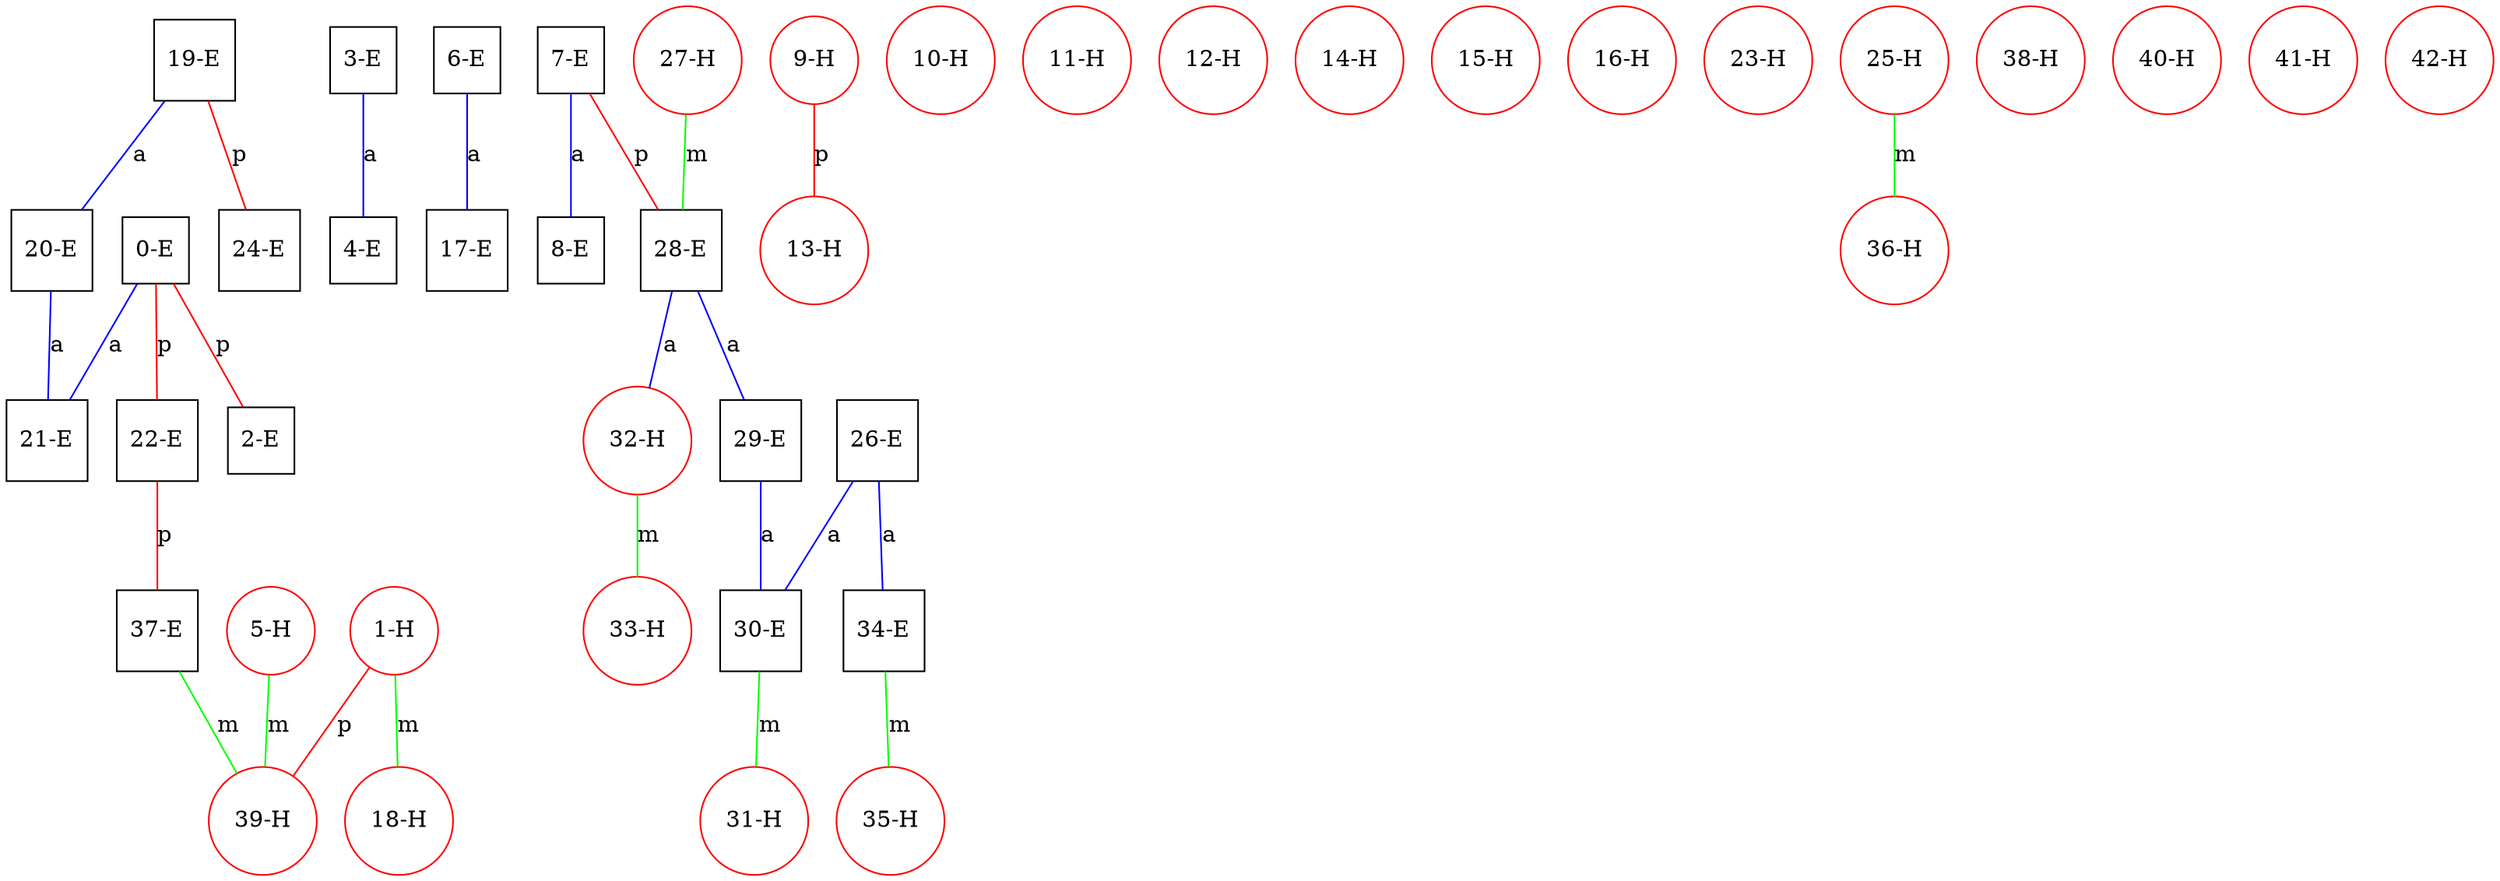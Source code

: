 graph ProteinGraph {
    0 [label="0-E" shape=square color=black];
    1 [label="1-H" shape=circle color=red];
    2 [label="2-E" shape=square color=black];
    3 [label="3-E" shape=square color=black];
    4 [label="4-E" shape=square color=black];
    5 [label="5-H" shape=circle color=red];
    6 [label="6-E" shape=square color=black];
    7 [label="7-E" shape=square color=black];
    8 [label="8-E" shape=square color=black];
    9 [label="9-H" shape=circle color=red];
    10 [label="10-H" shape=circle color=red];
    11 [label="11-H" shape=circle color=red];
    12 [label="12-H" shape=circle color=red];
    13 [label="13-H" shape=circle color=red];
    14 [label="14-H" shape=circle color=red];
    15 [label="15-H" shape=circle color=red];
    16 [label="16-H" shape=circle color=red];
    17 [label="17-E" shape=square color=black];
    18 [label="18-H" shape=circle color=red];
    19 [label="19-E" shape=square color=black];
    20 [label="20-E" shape=square color=black];
    21 [label="21-E" shape=square color=black];
    22 [label="22-E" shape=square color=black];
    23 [label="23-H" shape=circle color=red];
    24 [label="24-E" shape=square color=black];
    25 [label="25-H" shape=circle color=red];
    26 [label="26-E" shape=square color=black];
    27 [label="27-H" shape=circle color=red];
    28 [label="28-E" shape=square color=black];
    29 [label="29-E" shape=square color=black];
    30 [label="30-E" shape=square color=black];
    31 [label="31-H" shape=circle color=red];
    32 [label="32-H" shape=circle color=red];
    33 [label="33-H" shape=circle color=red];
    34 [label="34-E" shape=square color=black];
    35 [label="35-H" shape=circle color=red];
    36 [label="36-H" shape=circle color=red];
    37 [label="37-E" shape=square color=black];
    38 [label="38-H" shape=circle color=red];
    39 [label="39-H" shape=circle color=red];
    40 [label="40-H" shape=circle color=red];
    41 [label="41-H" shape=circle color=red];
    42 [label="42-H" shape=circle color=red];
    0 -- 2 [label="p" color=red];
    0 -- 21 [label="a" color=blue];
    0 -- 22 [label="p" color=red];
    1 -- 18 [label="m" color=green];
    1 -- 39 [label="p" color=red];
    3 -- 4 [label="a" color=blue];
    5 -- 39 [label="m" color=green];
    6 -- 17 [label="a" color=blue];
    7 -- 8 [label="a" color=blue];
    7 -- 28 [label="p" color=red];
    9 -- 13 [label="p" color=red];
    19 -- 20 [label="a" color=blue];
    19 -- 24 [label="p" color=red];
    20 -- 21 [label="a" color=blue];
    22 -- 37 [label="p" color=red];
    25 -- 36 [label="m" color=green];
    26 -- 30 [label="a" color=blue];
    26 -- 34 [label="a" color=blue];
    27 -- 28 [label="m" color=green];
    28 -- 29 [label="a" color=blue];
    28 -- 32 [label="a" color=blue];
    29 -- 30 [label="a" color=blue];
    30 -- 31 [label="m" color=green];
    32 -- 33 [label="m" color=green];
    34 -- 35 [label="m" color=green];
    37 -- 39 [label="m" color=green];
}
